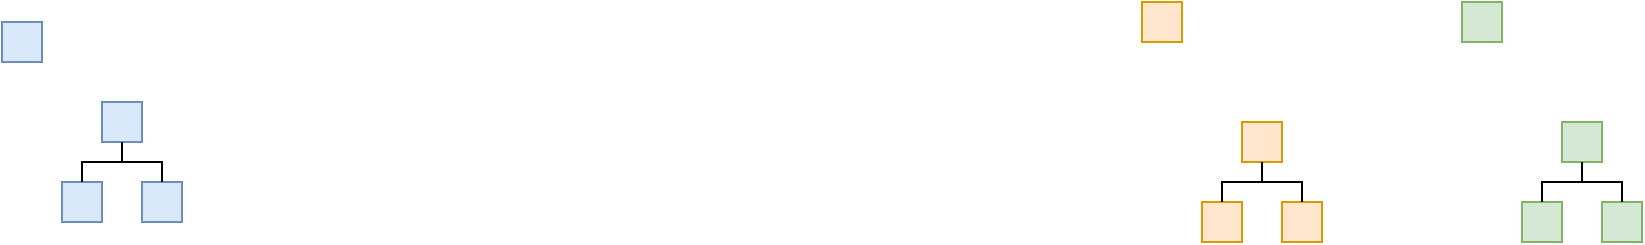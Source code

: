 <mxfile version="21.1.2" type="github">
  <diagram name="第 1 页" id="p-pWQdLUJMica42YJZjH">
    <mxGraphModel dx="2729" dy="899" grid="1" gridSize="10" guides="1" tooltips="1" connect="1" arrows="1" fold="1" page="1" pageScale="1" pageWidth="827" pageHeight="1169" math="0" shadow="0">
      <root>
        <mxCell id="0" />
        <mxCell id="1" parent="0" />
        <mxCell id="8ejZOl0FBnTtjR9cS-RE-2" value="" style="rounded=0;whiteSpace=wrap;html=1;fillColor=#ffe6cc;strokeColor=#d79b00;" parent="1" vertex="1">
          <mxGeometry x="280" y="320" width="20" height="20" as="geometry" />
        </mxCell>
        <mxCell id="8ejZOl0FBnTtjR9cS-RE-3" value="" style="rounded=0;whiteSpace=wrap;html=1;fillColor=#d5e8d4;strokeColor=#82b366;" parent="1" vertex="1">
          <mxGeometry x="490" y="380" width="20" height="20" as="geometry" />
        </mxCell>
        <mxCell id="8ejZOl0FBnTtjR9cS-RE-12" value="" style="rounded=0;whiteSpace=wrap;html=1;fillColor=#dae8fc;strokeColor=#6c8ebf;" parent="1" vertex="1">
          <mxGeometry x="-290" y="330" width="20" height="20" as="geometry" />
        </mxCell>
        <mxCell id="8ejZOl0FBnTtjR9cS-RE-13" value="" style="rounded=0;whiteSpace=wrap;html=1;fillColor=#ffe6cc;strokeColor=#d79b00;" parent="1" vertex="1">
          <mxGeometry x="330" y="380" width="20" height="20" as="geometry" />
        </mxCell>
        <mxCell id="8ejZOl0FBnTtjR9cS-RE-14" value="" style="rounded=0;whiteSpace=wrap;html=1;fillColor=#ffe6cc;strokeColor=#d79b00;" parent="1" vertex="1">
          <mxGeometry x="350" y="420" width="20" height="20" as="geometry" />
        </mxCell>
        <mxCell id="8ejZOl0FBnTtjR9cS-RE-15" value="" style="rounded=0;whiteSpace=wrap;html=1;fillColor=#ffe6cc;strokeColor=#d79b00;" parent="1" vertex="1">
          <mxGeometry x="310" y="420" width="20" height="20" as="geometry" />
        </mxCell>
        <mxCell id="8ejZOl0FBnTtjR9cS-RE-16" value="" style="endArrow=none;html=1;rounded=0;entryX=0.5;entryY=1;entryDx=0;entryDy=0;exitX=0.5;exitY=0;exitDx=0;exitDy=0;" parent="1" source="8ejZOl0FBnTtjR9cS-RE-15" target="8ejZOl0FBnTtjR9cS-RE-13" edge="1">
          <mxGeometry width="50" height="50" relative="1" as="geometry">
            <mxPoint x="350" y="380" as="sourcePoint" />
            <mxPoint x="400" y="330" as="targetPoint" />
            <Array as="points">
              <mxPoint x="320" y="410" />
              <mxPoint x="340" y="410" />
            </Array>
          </mxGeometry>
        </mxCell>
        <mxCell id="8ejZOl0FBnTtjR9cS-RE-17" value="" style="endArrow=none;html=1;rounded=0;exitX=0.5;exitY=1;exitDx=0;exitDy=0;entryX=0.5;entryY=0;entryDx=0;entryDy=0;" parent="1" source="8ejZOl0FBnTtjR9cS-RE-13" target="8ejZOl0FBnTtjR9cS-RE-14" edge="1">
          <mxGeometry width="50" height="50" relative="1" as="geometry">
            <mxPoint x="360" y="390" as="sourcePoint" />
            <mxPoint x="410" y="340" as="targetPoint" />
            <Array as="points">
              <mxPoint x="340" y="410" />
              <mxPoint x="360" y="410" />
            </Array>
          </mxGeometry>
        </mxCell>
        <mxCell id="8ejZOl0FBnTtjR9cS-RE-18" value="" style="rounded=0;whiteSpace=wrap;html=1;fillColor=#d5e8d4;strokeColor=#82b366;" parent="1" vertex="1">
          <mxGeometry x="440" y="320" width="20" height="20" as="geometry" />
        </mxCell>
        <mxCell id="8ejZOl0FBnTtjR9cS-RE-19" value="" style="rounded=0;whiteSpace=wrap;html=1;fillColor=#d5e8d4;strokeColor=#82b366;" parent="1" vertex="1">
          <mxGeometry x="510" y="420" width="20" height="20" as="geometry" />
        </mxCell>
        <mxCell id="8ejZOl0FBnTtjR9cS-RE-20" value="" style="rounded=0;whiteSpace=wrap;html=1;fillColor=#d5e8d4;strokeColor=#82b366;" parent="1" vertex="1">
          <mxGeometry x="470" y="420" width="20" height="20" as="geometry" />
        </mxCell>
        <mxCell id="8ejZOl0FBnTtjR9cS-RE-21" value="" style="endArrow=none;html=1;rounded=0;entryX=0.5;entryY=1;entryDx=0;entryDy=0;exitX=0.5;exitY=0;exitDx=0;exitDy=0;" parent="1" source="8ejZOl0FBnTtjR9cS-RE-20" target="8ejZOl0FBnTtjR9cS-RE-3" edge="1">
          <mxGeometry width="50" height="50" relative="1" as="geometry">
            <mxPoint x="340" y="360" as="sourcePoint" />
            <mxPoint x="390" y="310" as="targetPoint" />
            <Array as="points">
              <mxPoint x="480" y="410" />
              <mxPoint x="500" y="410" />
            </Array>
          </mxGeometry>
        </mxCell>
        <mxCell id="8ejZOl0FBnTtjR9cS-RE-22" value="" style="endArrow=none;html=1;rounded=0;entryX=0.5;entryY=1;entryDx=0;entryDy=0;exitX=0.5;exitY=0;exitDx=0;exitDy=0;" parent="1" source="8ejZOl0FBnTtjR9cS-RE-19" target="8ejZOl0FBnTtjR9cS-RE-3" edge="1">
          <mxGeometry width="50" height="50" relative="1" as="geometry">
            <mxPoint x="470" y="410" as="sourcePoint" />
            <mxPoint x="520" y="360" as="targetPoint" />
            <Array as="points">
              <mxPoint x="520" y="410" />
              <mxPoint x="510" y="410" />
              <mxPoint x="500" y="410" />
            </Array>
          </mxGeometry>
        </mxCell>
        <mxCell id="8ejZOl0FBnTtjR9cS-RE-23" value="" style="group" parent="1" vertex="1" connectable="0">
          <mxGeometry x="-260" y="370" width="60" height="60" as="geometry" />
        </mxCell>
        <mxCell id="8ejZOl0FBnTtjR9cS-RE-1" value="" style="rounded=0;whiteSpace=wrap;html=1;fillColor=#dae8fc;strokeColor=#6c8ebf;" parent="8ejZOl0FBnTtjR9cS-RE-23" vertex="1">
          <mxGeometry y="40" width="20" height="20" as="geometry" />
        </mxCell>
        <mxCell id="8ejZOl0FBnTtjR9cS-RE-7" value="" style="rounded=0;whiteSpace=wrap;html=1;fillColor=#dae8fc;strokeColor=#6c8ebf;" parent="8ejZOl0FBnTtjR9cS-RE-23" vertex="1">
          <mxGeometry x="20" width="20" height="20" as="geometry" />
        </mxCell>
        <mxCell id="8ejZOl0FBnTtjR9cS-RE-8" value="" style="rounded=0;whiteSpace=wrap;html=1;fillColor=#dae8fc;strokeColor=#6c8ebf;" parent="8ejZOl0FBnTtjR9cS-RE-23" vertex="1">
          <mxGeometry x="40" y="40" width="20" height="20" as="geometry" />
        </mxCell>
        <mxCell id="8ejZOl0FBnTtjR9cS-RE-10" value="" style="endArrow=none;html=1;rounded=0;entryX=0.5;entryY=1;entryDx=0;entryDy=0;exitX=0.5;exitY=0;exitDx=0;exitDy=0;" parent="8ejZOl0FBnTtjR9cS-RE-23" source="8ejZOl0FBnTtjR9cS-RE-1" target="8ejZOl0FBnTtjR9cS-RE-7" edge="1">
          <mxGeometry width="50" height="50" relative="1" as="geometry">
            <mxPoint x="120" y="10" as="sourcePoint" />
            <mxPoint x="170" y="-40" as="targetPoint" />
            <Array as="points">
              <mxPoint x="10" y="30" />
              <mxPoint x="30" y="30" />
            </Array>
          </mxGeometry>
        </mxCell>
        <mxCell id="8ejZOl0FBnTtjR9cS-RE-11" value="" style="endArrow=none;html=1;rounded=0;exitX=0.5;exitY=0;exitDx=0;exitDy=0;" parent="8ejZOl0FBnTtjR9cS-RE-23" source="8ejZOl0FBnTtjR9cS-RE-8" edge="1">
          <mxGeometry width="50" height="50" relative="1" as="geometry">
            <mxPoint x="20" y="50" as="sourcePoint" />
            <mxPoint x="30" y="20" as="targetPoint" />
            <Array as="points">
              <mxPoint x="50" y="30" />
              <mxPoint x="30" y="30" />
            </Array>
          </mxGeometry>
        </mxCell>
      </root>
    </mxGraphModel>
  </diagram>
</mxfile>
